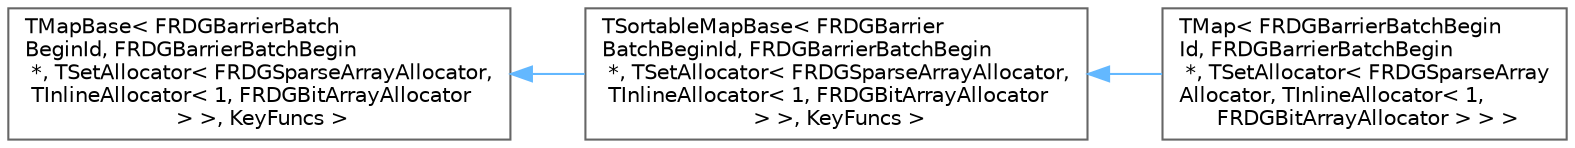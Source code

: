 digraph "Graphical Class Hierarchy"
{
 // INTERACTIVE_SVG=YES
 // LATEX_PDF_SIZE
  bgcolor="transparent";
  edge [fontname=Helvetica,fontsize=10,labelfontname=Helvetica,labelfontsize=10];
  node [fontname=Helvetica,fontsize=10,shape=box,height=0.2,width=0.4];
  rankdir="LR";
  Node0 [id="Node000000",label="TMapBase\< FRDGBarrierBatch\lBeginId, FRDGBarrierBatchBegin\l *, TSetAllocator\< FRDGSparseArrayAllocator,\l TInlineAllocator\< 1, FRDGBitArrayAllocator\l \> \>, KeyFuncs \>",height=0.2,width=0.4,color="grey40", fillcolor="white", style="filled",URL="$d8/dad/classTMapBase.html",tooltip=" "];
  Node0 -> Node1 [id="edge7173_Node000000_Node000001",dir="back",color="steelblue1",style="solid",tooltip=" "];
  Node1 [id="Node000001",label="TSortableMapBase\< FRDGBarrier\lBatchBeginId, FRDGBarrierBatchBegin\l *, TSetAllocator\< FRDGSparseArrayAllocator,\l TInlineAllocator\< 1, FRDGBitArrayAllocator\l \> \>, KeyFuncs \>",height=0.2,width=0.4,color="grey40", fillcolor="white", style="filled",URL="$de/df5/classTSortableMapBase.html",tooltip=" "];
  Node1 -> Node2 [id="edge7174_Node000001_Node000002",dir="back",color="steelblue1",style="solid",tooltip=" "];
  Node2 [id="Node000002",label="TMap\< FRDGBarrierBatchBegin\lId, FRDGBarrierBatchBegin\l *, TSetAllocator\< FRDGSparseArray\lAllocator, TInlineAllocator\< 1,\l FRDGBitArrayAllocator \> \> \>",height=0.2,width=0.4,color="grey40", fillcolor="white", style="filled",URL="$d8/da9/classTMap.html",tooltip=" "];
}
